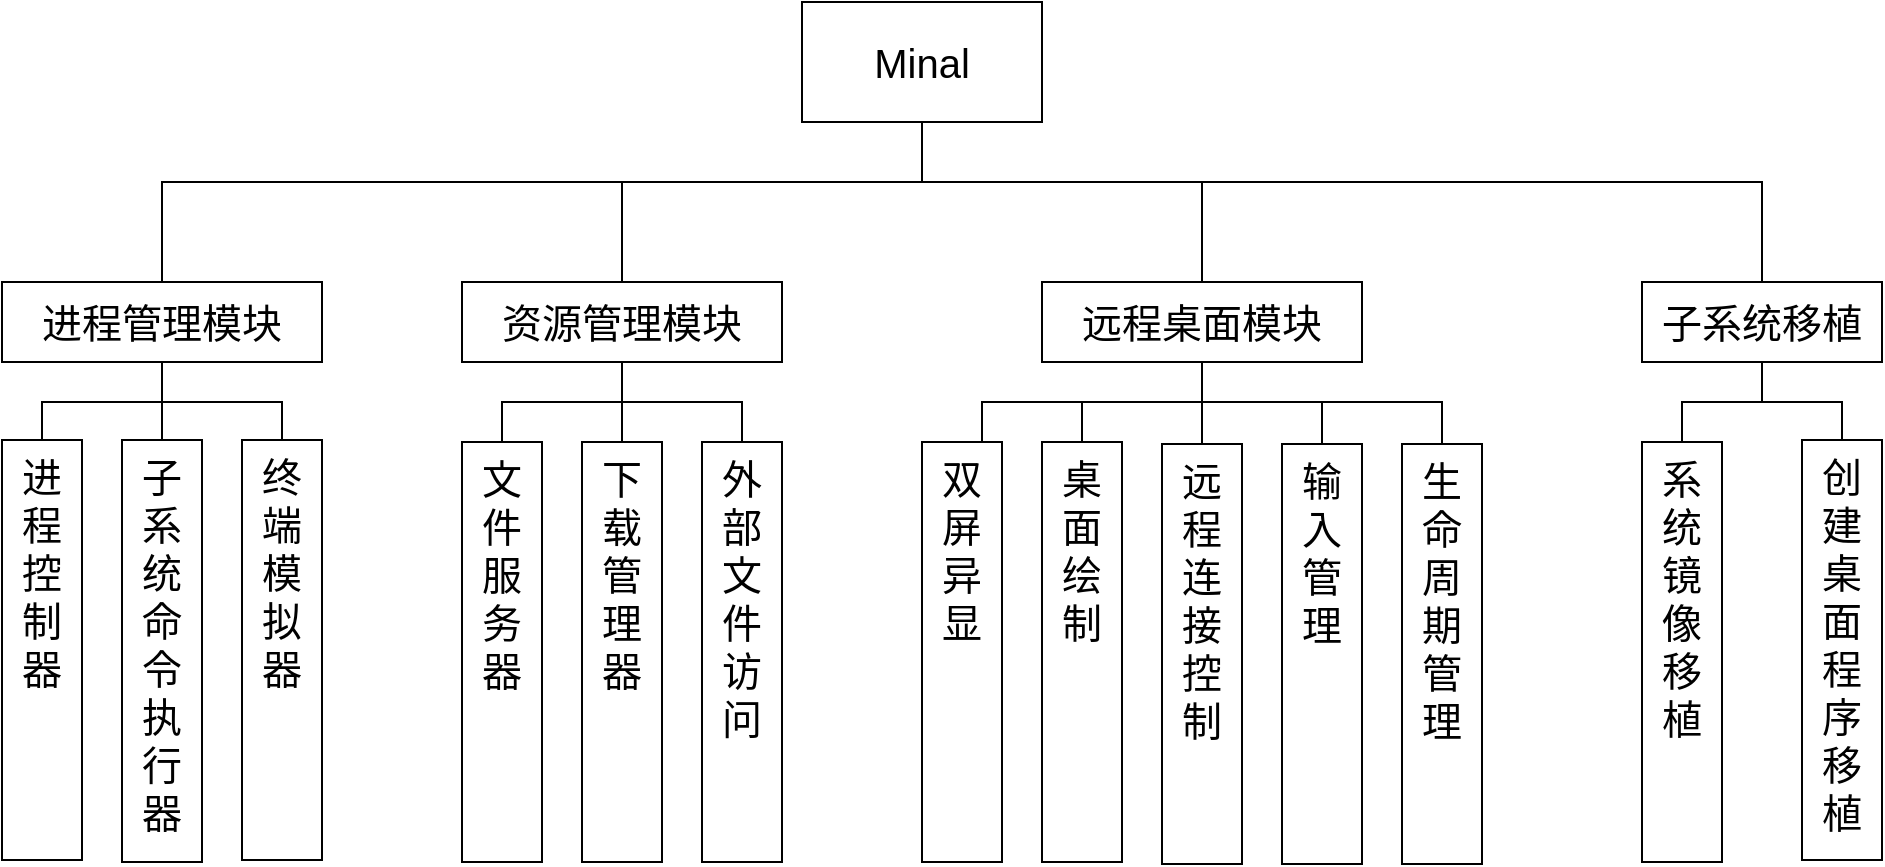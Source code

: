 <mxfile version="14.5.1" type="device"><diagram id="UnD8xfBGNmOiFt7SwJcG" name="第 1 页"><mxGraphModel dx="1580" dy="1136" grid="1" gridSize="10" guides="1" tooltips="1" connect="1" arrows="1" fold="1" page="1" pageScale="1" pageWidth="1169" pageHeight="827" math="0" shadow="0"><root><mxCell id="0"/><mxCell id="1" parent="0"/><mxCell id="room2D1pNP5-CEGKQ35e-29" style="edgeStyle=orthogonalEdgeStyle;rounded=0;orthogonalLoop=1;jettySize=auto;html=1;fontSize=20;endArrow=none;endFill=0;" edge="1" parent="1" source="room2D1pNP5-CEGKQ35e-1" target="room2D1pNP5-CEGKQ35e-8"><mxGeometry relative="1" as="geometry"><Array as="points"><mxPoint x="550" y="190"/><mxPoint x="170" y="190"/></Array></mxGeometry></mxCell><mxCell id="room2D1pNP5-CEGKQ35e-30" style="edgeStyle=orthogonalEdgeStyle;rounded=0;orthogonalLoop=1;jettySize=auto;html=1;endArrow=none;endFill=0;fontSize=20;" edge="1" parent="1" source="room2D1pNP5-CEGKQ35e-1" target="room2D1pNP5-CEGKQ35e-9"><mxGeometry relative="1" as="geometry"><Array as="points"><mxPoint x="550" y="190"/><mxPoint x="400" y="190"/></Array></mxGeometry></mxCell><mxCell id="room2D1pNP5-CEGKQ35e-31" style="edgeStyle=orthogonalEdgeStyle;rounded=0;orthogonalLoop=1;jettySize=auto;html=1;endArrow=none;endFill=0;fontSize=20;" edge="1" parent="1" source="room2D1pNP5-CEGKQ35e-1" target="room2D1pNP5-CEGKQ35e-10"><mxGeometry relative="1" as="geometry"><Array as="points"><mxPoint x="550" y="190"/><mxPoint x="690" y="190"/></Array></mxGeometry></mxCell><mxCell id="room2D1pNP5-CEGKQ35e-32" style="edgeStyle=orthogonalEdgeStyle;rounded=0;orthogonalLoop=1;jettySize=auto;html=1;endArrow=none;endFill=0;fontSize=20;" edge="1" parent="1" source="room2D1pNP5-CEGKQ35e-1" target="room2D1pNP5-CEGKQ35e-11"><mxGeometry relative="1" as="geometry"><Array as="points"><mxPoint x="550" y="190"/><mxPoint x="970" y="190"/></Array></mxGeometry></mxCell><mxCell id="room2D1pNP5-CEGKQ35e-1" value="Minal" style="rounded=0;whiteSpace=wrap;html=1;fontSize=20;" vertex="1" parent="1"><mxGeometry x="490" y="100" width="120" height="60" as="geometry"/></mxCell><mxCell id="room2D1pNP5-CEGKQ35e-33" style="edgeStyle=orthogonalEdgeStyle;rounded=0;orthogonalLoop=1;jettySize=auto;html=1;entryX=0.5;entryY=0;entryDx=0;entryDy=0;endArrow=none;endFill=0;fontSize=20;" edge="1" parent="1" source="room2D1pNP5-CEGKQ35e-8" target="room2D1pNP5-CEGKQ35e-12"><mxGeometry relative="1" as="geometry"/></mxCell><mxCell id="room2D1pNP5-CEGKQ35e-34" style="edgeStyle=orthogonalEdgeStyle;rounded=0;orthogonalLoop=1;jettySize=auto;html=1;entryX=0.5;entryY=0;entryDx=0;entryDy=0;endArrow=none;endFill=0;fontSize=20;" edge="1" parent="1" source="room2D1pNP5-CEGKQ35e-8" target="room2D1pNP5-CEGKQ35e-13"><mxGeometry relative="1" as="geometry"/></mxCell><mxCell id="room2D1pNP5-CEGKQ35e-35" style="edgeStyle=orthogonalEdgeStyle;rounded=0;orthogonalLoop=1;jettySize=auto;html=1;entryX=0.5;entryY=0;entryDx=0;entryDy=0;endArrow=none;endFill=0;fontSize=20;" edge="1" parent="1" source="room2D1pNP5-CEGKQ35e-8" target="room2D1pNP5-CEGKQ35e-14"><mxGeometry relative="1" as="geometry"/></mxCell><mxCell id="room2D1pNP5-CEGKQ35e-8" value="进程管理模块" style="rounded=0;whiteSpace=wrap;html=1;fontSize=20;" vertex="1" parent="1"><mxGeometry x="90" y="240" width="160" height="40" as="geometry"/></mxCell><mxCell id="room2D1pNP5-CEGKQ35e-36" style="edgeStyle=orthogonalEdgeStyle;rounded=0;orthogonalLoop=1;jettySize=auto;html=1;entryX=0.5;entryY=0;entryDx=0;entryDy=0;endArrow=none;endFill=0;fontSize=20;" edge="1" parent="1" source="room2D1pNP5-CEGKQ35e-9" target="room2D1pNP5-CEGKQ35e-18"><mxGeometry relative="1" as="geometry"/></mxCell><mxCell id="room2D1pNP5-CEGKQ35e-37" style="edgeStyle=orthogonalEdgeStyle;rounded=0;orthogonalLoop=1;jettySize=auto;html=1;entryX=0.5;entryY=0;entryDx=0;entryDy=0;endArrow=none;endFill=0;fontSize=20;" edge="1" parent="1" source="room2D1pNP5-CEGKQ35e-9" target="room2D1pNP5-CEGKQ35e-17"><mxGeometry relative="1" as="geometry"/></mxCell><mxCell id="room2D1pNP5-CEGKQ35e-38" style="edgeStyle=orthogonalEdgeStyle;rounded=0;orthogonalLoop=1;jettySize=auto;html=1;endArrow=none;endFill=0;fontSize=20;" edge="1" parent="1" source="room2D1pNP5-CEGKQ35e-9" target="room2D1pNP5-CEGKQ35e-16"><mxGeometry relative="1" as="geometry"/></mxCell><mxCell id="room2D1pNP5-CEGKQ35e-9" value="资源管理模块" style="rounded=0;whiteSpace=wrap;html=1;fontSize=20;" vertex="1" parent="1"><mxGeometry x="320" y="240" width="160" height="40" as="geometry"/></mxCell><mxCell id="room2D1pNP5-CEGKQ35e-39" style="edgeStyle=orthogonalEdgeStyle;rounded=0;orthogonalLoop=1;jettySize=auto;html=1;endArrow=none;endFill=0;fontSize=20;" edge="1" parent="1" source="room2D1pNP5-CEGKQ35e-10" target="room2D1pNP5-CEGKQ35e-21"><mxGeometry relative="1" as="geometry"><Array as="points"><mxPoint x="690" y="300"/><mxPoint x="580" y="300"/></Array></mxGeometry></mxCell><mxCell id="room2D1pNP5-CEGKQ35e-40" style="edgeStyle=orthogonalEdgeStyle;rounded=0;orthogonalLoop=1;jettySize=auto;html=1;entryX=0.5;entryY=0;entryDx=0;entryDy=0;endArrow=none;endFill=0;fontSize=20;" edge="1" parent="1" source="room2D1pNP5-CEGKQ35e-10" target="room2D1pNP5-CEGKQ35e-20"><mxGeometry relative="1" as="geometry"/></mxCell><mxCell id="room2D1pNP5-CEGKQ35e-41" style="edgeStyle=orthogonalEdgeStyle;rounded=0;orthogonalLoop=1;jettySize=auto;html=1;entryX=0.5;entryY=0;entryDx=0;entryDy=0;endArrow=none;endFill=0;fontSize=20;entryPerimeter=0;" edge="1" parent="1" source="room2D1pNP5-CEGKQ35e-10" target="room2D1pNP5-CEGKQ35e-19"><mxGeometry relative="1" as="geometry"/></mxCell><mxCell id="room2D1pNP5-CEGKQ35e-42" style="edgeStyle=orthogonalEdgeStyle;rounded=0;orthogonalLoop=1;jettySize=auto;html=1;endArrow=none;endFill=0;fontSize=20;" edge="1" parent="1" source="room2D1pNP5-CEGKQ35e-10" target="room2D1pNP5-CEGKQ35e-24"><mxGeometry relative="1" as="geometry"><Array as="points"><mxPoint x="690" y="300"/><mxPoint x="750" y="300"/></Array></mxGeometry></mxCell><mxCell id="room2D1pNP5-CEGKQ35e-43" style="edgeStyle=orthogonalEdgeStyle;rounded=0;orthogonalLoop=1;jettySize=auto;html=1;entryX=0.5;entryY=0;entryDx=0;entryDy=0;endArrow=none;endFill=0;fontSize=20;" edge="1" parent="1" source="room2D1pNP5-CEGKQ35e-10" target="room2D1pNP5-CEGKQ35e-23"><mxGeometry relative="1" as="geometry"><Array as="points"><mxPoint x="690" y="300"/><mxPoint x="810" y="300"/></Array></mxGeometry></mxCell><mxCell id="room2D1pNP5-CEGKQ35e-10" value="远程桌面模块" style="rounded=0;whiteSpace=wrap;html=1;fontSize=20;" vertex="1" parent="1"><mxGeometry x="610" y="240" width="160" height="40" as="geometry"/></mxCell><mxCell id="room2D1pNP5-CEGKQ35e-44" style="edgeStyle=orthogonalEdgeStyle;rounded=0;orthogonalLoop=1;jettySize=auto;html=1;endArrow=none;endFill=0;fontSize=20;" edge="1" parent="1" source="room2D1pNP5-CEGKQ35e-11" target="room2D1pNP5-CEGKQ35e-27"><mxGeometry relative="1" as="geometry"/></mxCell><mxCell id="room2D1pNP5-CEGKQ35e-45" style="edgeStyle=orthogonalEdgeStyle;rounded=0;orthogonalLoop=1;jettySize=auto;html=1;entryX=0.5;entryY=0;entryDx=0;entryDy=0;endArrow=none;endFill=0;fontSize=20;" edge="1" parent="1" source="room2D1pNP5-CEGKQ35e-11" target="room2D1pNP5-CEGKQ35e-26"><mxGeometry relative="1" as="geometry"/></mxCell><mxCell id="room2D1pNP5-CEGKQ35e-11" value="子系统移植" style="rounded=0;whiteSpace=wrap;html=1;fontSize=20;" vertex="1" parent="1"><mxGeometry x="910" y="240" width="120" height="40" as="geometry"/></mxCell><mxCell id="room2D1pNP5-CEGKQ35e-12" value="进&lt;br&gt;程&lt;br&gt;控&lt;br&gt;制&lt;br&gt;器" style="rounded=0;whiteSpace=wrap;html=1;fontSize=20;verticalAlign=top;" vertex="1" parent="1"><mxGeometry x="90" y="319" width="40" height="210" as="geometry"/></mxCell><mxCell id="room2D1pNP5-CEGKQ35e-13" value="子系统命令执行器" style="rounded=0;whiteSpace=wrap;html=1;fontSize=20;verticalAlign=top;" vertex="1" parent="1"><mxGeometry x="150" y="319" width="40" height="211" as="geometry"/></mxCell><mxCell id="room2D1pNP5-CEGKQ35e-14" value="终端模拟器" style="rounded=0;whiteSpace=wrap;html=1;fontSize=20;verticalAlign=top;" vertex="1" parent="1"><mxGeometry x="210" y="319" width="40" height="210" as="geometry"/></mxCell><mxCell id="room2D1pNP5-CEGKQ35e-16" value="外部文件访问" style="rounded=0;whiteSpace=wrap;html=1;fontSize=20;verticalAlign=top;" vertex="1" parent="1"><mxGeometry x="440" y="320" width="40" height="210" as="geometry"/></mxCell><mxCell id="room2D1pNP5-CEGKQ35e-17" value="下载管理器" style="rounded=0;whiteSpace=wrap;html=1;fontSize=20;verticalAlign=top;" vertex="1" parent="1"><mxGeometry x="380" y="320" width="40" height="210" as="geometry"/></mxCell><mxCell id="room2D1pNP5-CEGKQ35e-18" value="文件服务器" style="rounded=0;whiteSpace=wrap;html=1;fontSize=20;verticalAlign=top;" vertex="1" parent="1"><mxGeometry x="320" y="320" width="40" height="210" as="geometry"/></mxCell><mxCell id="room2D1pNP5-CEGKQ35e-19" value="远程&lt;br&gt;连接控制" style="rounded=0;whiteSpace=wrap;html=1;fontSize=20;verticalAlign=top;" vertex="1" parent="1"><mxGeometry x="670" y="321" width="40" height="210" as="geometry"/></mxCell><mxCell id="room2D1pNP5-CEGKQ35e-20" value="桌面绘制" style="rounded=0;whiteSpace=wrap;html=1;fontSize=20;verticalAlign=top;" vertex="1" parent="1"><mxGeometry x="610" y="320" width="40" height="210" as="geometry"/></mxCell><mxCell id="room2D1pNP5-CEGKQ35e-21" value="双屏异显" style="rounded=0;whiteSpace=wrap;html=1;fontSize=20;verticalAlign=top;" vertex="1" parent="1"><mxGeometry x="550" y="320" width="40" height="210" as="geometry"/></mxCell><mxCell id="room2D1pNP5-CEGKQ35e-23" value="生命周期管理" style="rounded=0;whiteSpace=wrap;html=1;fontSize=20;verticalAlign=top;" vertex="1" parent="1"><mxGeometry x="790" y="321" width="40" height="210" as="geometry"/></mxCell><mxCell id="room2D1pNP5-CEGKQ35e-24" value="输入管理" style="rounded=0;whiteSpace=wrap;html=1;fontSize=20;verticalAlign=top;" vertex="1" parent="1"><mxGeometry x="730" y="321" width="40" height="210" as="geometry"/></mxCell><mxCell id="room2D1pNP5-CEGKQ35e-26" value="创建桌面程序移植" style="rounded=0;whiteSpace=wrap;html=1;fontSize=20;verticalAlign=top;" vertex="1" parent="1"><mxGeometry x="990" y="319" width="40" height="210" as="geometry"/></mxCell><mxCell id="room2D1pNP5-CEGKQ35e-27" value="系统镜像移植" style="rounded=0;whiteSpace=wrap;html=1;fontSize=20;verticalAlign=top;" vertex="1" parent="1"><mxGeometry x="910" y="320" width="40" height="210" as="geometry"/></mxCell></root></mxGraphModel></diagram></mxfile>